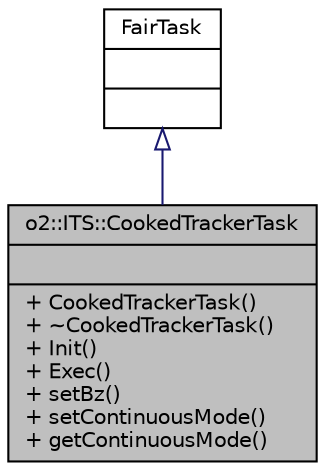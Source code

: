 digraph "o2::ITS::CookedTrackerTask"
{
 // INTERACTIVE_SVG=YES
  bgcolor="transparent";
  edge [fontname="Helvetica",fontsize="10",labelfontname="Helvetica",labelfontsize="10"];
  node [fontname="Helvetica",fontsize="10",shape=record];
  Node1 [label="{o2::ITS::CookedTrackerTask\n||+ CookedTrackerTask()\l+ ~CookedTrackerTask()\l+ Init()\l+ Exec()\l+ setBz()\l+ setContinuousMode()\l+ getContinuousMode()\l}",height=0.2,width=0.4,color="black", fillcolor="grey75", style="filled" fontcolor="black"];
  Node2 -> Node1 [dir="back",color="midnightblue",fontsize="10",style="solid",arrowtail="onormal",fontname="Helvetica"];
  Node2 [label="{FairTask\n||}",height=0.2,width=0.4,color="black",URL="$d2/d9e/classFairTask.html"];
}
